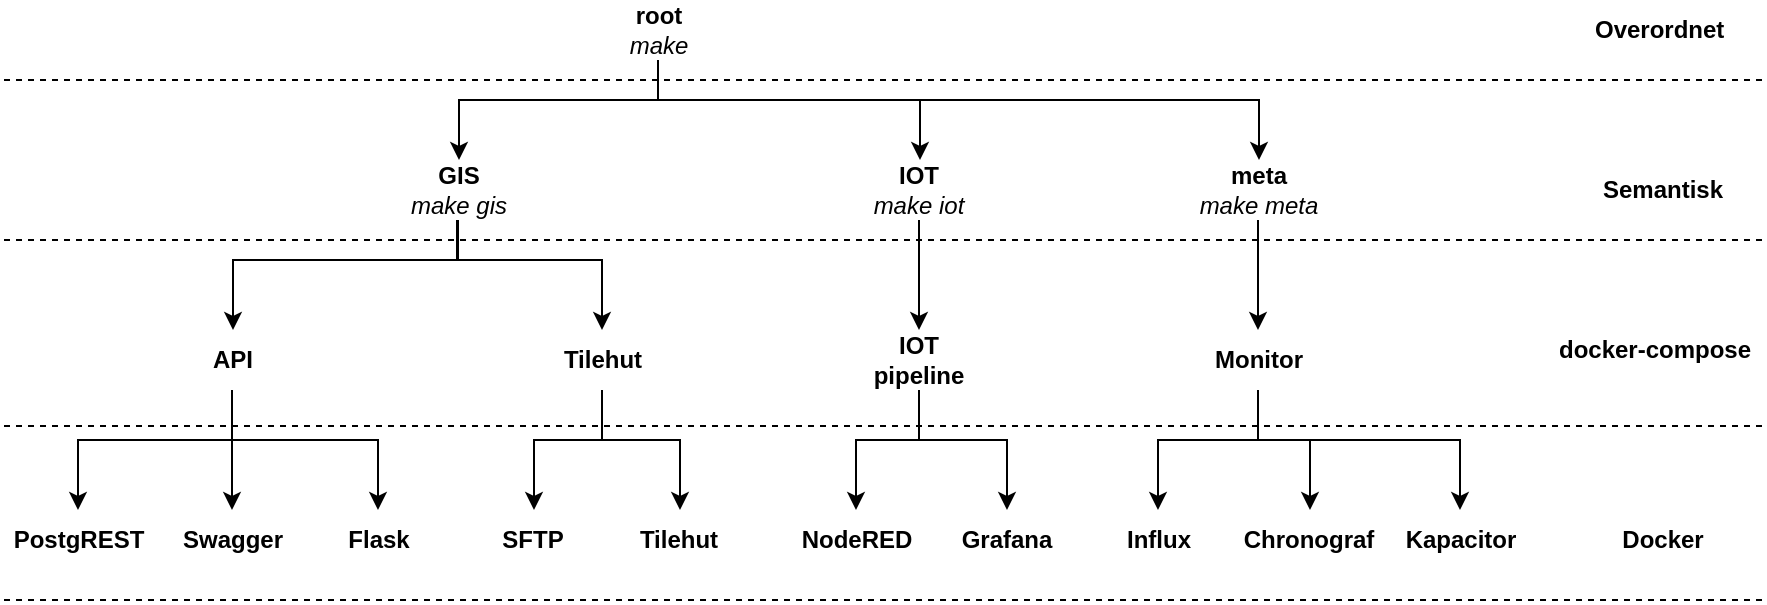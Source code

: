 <mxfile version="10.7.8" type="device"><diagram id="HXAy3_ZrkUedlojl-qok" name="Page-1"><mxGraphModel dx="1154" dy="685" grid="1" gridSize="10" guides="1" tooltips="1" connect="1" arrows="1" fold="1" page="1" pageScale="1" pageWidth="827" pageHeight="1169" math="0" shadow="0"><root><mxCell id="0"/><mxCell id="1" parent="0"/><mxCell id="JgqNzilj4G63O2ba0RCJ-11" value="" style="edgeStyle=orthogonalEdgeStyle;rounded=0;orthogonalLoop=1;jettySize=auto;html=1;" edge="1" parent="1" source="JgqNzilj4G63O2ba0RCJ-1" target="JgqNzilj4G63O2ba0RCJ-10"><mxGeometry relative="1" as="geometry"><Array as="points"><mxPoint x="328.5" y="70"/><mxPoint x="228.5" y="70"/></Array></mxGeometry></mxCell><mxCell id="JgqNzilj4G63O2ba0RCJ-49" value="" style="edgeStyle=orthogonalEdgeStyle;rounded=0;orthogonalLoop=1;jettySize=auto;html=1;" edge="1" parent="1" source="JgqNzilj4G63O2ba0RCJ-1" target="JgqNzilj4G63O2ba0RCJ-48"><mxGeometry relative="1" as="geometry"><Array as="points"><mxPoint x="328.5" y="70"/><mxPoint x="628.5" y="70"/></Array></mxGeometry></mxCell><mxCell id="JgqNzilj4G63O2ba0RCJ-53" style="edgeStyle=orthogonalEdgeStyle;rounded=0;orthogonalLoop=1;jettySize=auto;html=1;" edge="1" parent="1" source="JgqNzilj4G63O2ba0RCJ-1" target="JgqNzilj4G63O2ba0RCJ-12"><mxGeometry relative="1" as="geometry"><Array as="points"><mxPoint x="328" y="70"/><mxPoint x="459" y="70"/></Array></mxGeometry></mxCell><mxCell id="JgqNzilj4G63O2ba0RCJ-1" value="&lt;b&gt;root&lt;/b&gt;&lt;br&gt;&lt;i&gt;make&lt;/i&gt;&lt;br&gt;" style="text;html=1;strokeColor=none;fillColor=none;align=center;verticalAlign=middle;whiteSpace=wrap;rounded=0;" vertex="1" parent="1"><mxGeometry x="296.5" y="20" width="63" height="30" as="geometry"/></mxCell><mxCell id="JgqNzilj4G63O2ba0RCJ-51" value="" style="edgeStyle=orthogonalEdgeStyle;rounded=0;orthogonalLoop=1;jettySize=auto;html=1;" edge="1" parent="1" source="JgqNzilj4G63O2ba0RCJ-48" target="JgqNzilj4G63O2ba0RCJ-50"><mxGeometry relative="1" as="geometry"/></mxCell><mxCell id="JgqNzilj4G63O2ba0RCJ-48" value="&lt;b&gt;meta&lt;/b&gt;&lt;br&gt;&lt;i&gt;make meta&lt;/i&gt;&lt;br&gt;" style="text;html=1;strokeColor=none;fillColor=none;align=center;verticalAlign=middle;whiteSpace=wrap;rounded=0;" vertex="1" parent="1"><mxGeometry x="596.5" y="100" width="63" height="30" as="geometry"/></mxCell><mxCell id="JgqNzilj4G63O2ba0RCJ-56" value="" style="edgeStyle=orthogonalEdgeStyle;rounded=0;orthogonalLoop=1;jettySize=auto;html=1;" edge="1" parent="1" source="JgqNzilj4G63O2ba0RCJ-50" target="JgqNzilj4G63O2ba0RCJ-55"><mxGeometry relative="1" as="geometry"><Array as="points"><mxPoint x="628" y="240"/><mxPoint x="578" y="240"/></Array></mxGeometry></mxCell><mxCell id="JgqNzilj4G63O2ba0RCJ-59" value="" style="edgeStyle=orthogonalEdgeStyle;rounded=0;orthogonalLoop=1;jettySize=auto;html=1;" edge="1" parent="1" source="JgqNzilj4G63O2ba0RCJ-50" target="JgqNzilj4G63O2ba0RCJ-58"><mxGeometry relative="1" as="geometry"><Array as="points"><mxPoint x="628" y="240"/><mxPoint x="654" y="240"/></Array></mxGeometry></mxCell><mxCell id="JgqNzilj4G63O2ba0RCJ-61" value="" style="edgeStyle=orthogonalEdgeStyle;rounded=0;orthogonalLoop=1;jettySize=auto;html=1;" edge="1" parent="1" source="JgqNzilj4G63O2ba0RCJ-50" target="JgqNzilj4G63O2ba0RCJ-60"><mxGeometry relative="1" as="geometry"><Array as="points"><mxPoint x="628" y="240"/><mxPoint x="729" y="240"/></Array></mxGeometry></mxCell><mxCell id="JgqNzilj4G63O2ba0RCJ-50" value="&lt;b&gt;Monitor&lt;/b&gt;&lt;br&gt;" style="text;html=1;strokeColor=none;fillColor=none;align=center;verticalAlign=middle;whiteSpace=wrap;rounded=0;" vertex="1" parent="1"><mxGeometry x="596.5" y="185" width="63" height="30" as="geometry"/></mxCell><mxCell id="JgqNzilj4G63O2ba0RCJ-60" value="&lt;b&gt;Kapacitor&lt;/b&gt;&lt;br&gt;" style="text;html=1;strokeColor=none;fillColor=none;align=center;verticalAlign=middle;whiteSpace=wrap;rounded=0;" vertex="1" parent="1"><mxGeometry x="697.5" y="275" width="63" height="30" as="geometry"/></mxCell><mxCell id="JgqNzilj4G63O2ba0RCJ-58" value="&lt;b&gt;Chronograf&lt;/b&gt;&lt;br&gt;" style="text;html=1;strokeColor=none;fillColor=none;align=center;verticalAlign=middle;whiteSpace=wrap;rounded=0;" vertex="1" parent="1"><mxGeometry x="622" y="275" width="63" height="30" as="geometry"/></mxCell><mxCell id="JgqNzilj4G63O2ba0RCJ-55" value="&lt;b&gt;Influx&lt;/b&gt;&lt;br&gt;" style="text;html=1;strokeColor=none;fillColor=none;align=center;verticalAlign=middle;whiteSpace=wrap;rounded=0;" vertex="1" parent="1"><mxGeometry x="546.5" y="275" width="63" height="30" as="geometry"/></mxCell><mxCell id="JgqNzilj4G63O2ba0RCJ-54" style="edgeStyle=orthogonalEdgeStyle;rounded=0;orthogonalLoop=1;jettySize=auto;html=1;entryX=0.5;entryY=0;entryDx=0;entryDy=0;" edge="1" parent="1" source="JgqNzilj4G63O2ba0RCJ-12" target="JgqNzilj4G63O2ba0RCJ-14"><mxGeometry relative="1" as="geometry"/></mxCell><mxCell id="JgqNzilj4G63O2ba0RCJ-12" value="&lt;b&gt;IOT&lt;/b&gt;&lt;br&gt;&lt;i&gt;make iot&lt;/i&gt;&lt;br&gt;" style="text;html=1;strokeColor=none;fillColor=none;align=center;verticalAlign=middle;whiteSpace=wrap;rounded=0;" vertex="1" parent="1"><mxGeometry x="427" y="100" width="63" height="30" as="geometry"/></mxCell><mxCell id="JgqNzilj4G63O2ba0RCJ-46" style="edgeStyle=orthogonalEdgeStyle;rounded=0;orthogonalLoop=1;jettySize=auto;html=1;" edge="1" parent="1" source="JgqNzilj4G63O2ba0RCJ-14" target="JgqNzilj4G63O2ba0RCJ-18"><mxGeometry relative="1" as="geometry"><Array as="points"><mxPoint x="459" y="240"/><mxPoint x="427" y="240"/></Array></mxGeometry></mxCell><mxCell id="JgqNzilj4G63O2ba0RCJ-47" style="edgeStyle=orthogonalEdgeStyle;rounded=0;orthogonalLoop=1;jettySize=auto;html=1;entryX=0.5;entryY=0;entryDx=0;entryDy=0;" edge="1" parent="1" source="JgqNzilj4G63O2ba0RCJ-14" target="JgqNzilj4G63O2ba0RCJ-16"><mxGeometry relative="1" as="geometry"><Array as="points"><mxPoint x="459" y="240"/><mxPoint x="503" y="240"/></Array></mxGeometry></mxCell><mxCell id="JgqNzilj4G63O2ba0RCJ-14" value="&lt;b&gt;IOT pipeline&lt;/b&gt;&lt;br&gt;" style="text;html=1;strokeColor=none;fillColor=none;align=center;verticalAlign=middle;whiteSpace=wrap;rounded=0;" vertex="1" parent="1"><mxGeometry x="427" y="185" width="63" height="30" as="geometry"/></mxCell><mxCell id="JgqNzilj4G63O2ba0RCJ-18" value="&lt;b&gt;NodeRED&lt;/b&gt;&lt;br&gt;" style="text;html=1;strokeColor=none;fillColor=none;align=center;verticalAlign=middle;whiteSpace=wrap;rounded=0;" vertex="1" parent="1"><mxGeometry x="395.5" y="275" width="63" height="30" as="geometry"/></mxCell><mxCell id="JgqNzilj4G63O2ba0RCJ-16" value="&lt;b&gt;Grafana&lt;/b&gt;&lt;br&gt;" style="text;html=1;strokeColor=none;fillColor=none;align=center;verticalAlign=middle;whiteSpace=wrap;rounded=0;" vertex="1" parent="1"><mxGeometry x="471" y="275" width="63" height="30" as="geometry"/></mxCell><mxCell id="JgqNzilj4G63O2ba0RCJ-33" value="" style="edgeStyle=orthogonalEdgeStyle;rounded=0;orthogonalLoop=1;jettySize=auto;html=1;" edge="1" parent="1" target="JgqNzilj4G63O2ba0RCJ-32"><mxGeometry relative="1" as="geometry"><mxPoint x="227.5" y="130" as="sourcePoint"/><Array as="points"><mxPoint x="227.5" y="150"/><mxPoint x="115.5" y="150"/></Array></mxGeometry></mxCell><mxCell id="JgqNzilj4G63O2ba0RCJ-52" style="edgeStyle=orthogonalEdgeStyle;rounded=0;orthogonalLoop=1;jettySize=auto;html=1;" edge="1" parent="1" source="JgqNzilj4G63O2ba0RCJ-10" target="JgqNzilj4G63O2ba0RCJ-25"><mxGeometry relative="1" as="geometry"><Array as="points"><mxPoint x="228" y="150"/><mxPoint x="300" y="150"/></Array></mxGeometry></mxCell><mxCell id="JgqNzilj4G63O2ba0RCJ-10" value="&lt;b&gt;GIS&lt;/b&gt;&lt;br&gt;&lt;i&gt;make gis&lt;/i&gt;&lt;br&gt;" style="text;html=1;strokeColor=none;fillColor=none;align=center;verticalAlign=middle;whiteSpace=wrap;rounded=0;" vertex="1" parent="1"><mxGeometry x="196.5" y="100" width="63" height="30" as="geometry"/></mxCell><mxCell id="JgqNzilj4G63O2ba0RCJ-43" style="edgeStyle=orthogonalEdgeStyle;rounded=0;orthogonalLoop=1;jettySize=auto;html=1;" edge="1" parent="1" source="JgqNzilj4G63O2ba0RCJ-32" target="JgqNzilj4G63O2ba0RCJ-41"><mxGeometry relative="1" as="geometry"><Array as="points"><mxPoint x="115" y="240"/><mxPoint x="38" y="240"/></Array></mxGeometry></mxCell><mxCell id="JgqNzilj4G63O2ba0RCJ-44" style="edgeStyle=orthogonalEdgeStyle;rounded=0;orthogonalLoop=1;jettySize=auto;html=1;entryX=0.5;entryY=0;entryDx=0;entryDy=0;" edge="1" parent="1" source="JgqNzilj4G63O2ba0RCJ-32" target="JgqNzilj4G63O2ba0RCJ-36"><mxGeometry relative="1" as="geometry"/></mxCell><mxCell id="JgqNzilj4G63O2ba0RCJ-45" style="edgeStyle=orthogonalEdgeStyle;rounded=0;orthogonalLoop=1;jettySize=auto;html=1;entryX=0.5;entryY=0;entryDx=0;entryDy=0;" edge="1" parent="1" source="JgqNzilj4G63O2ba0RCJ-32" target="JgqNzilj4G63O2ba0RCJ-37"><mxGeometry relative="1" as="geometry"><Array as="points"><mxPoint x="115" y="240"/><mxPoint x="188" y="240"/></Array></mxGeometry></mxCell><mxCell id="JgqNzilj4G63O2ba0RCJ-32" value="&lt;b&gt;API&lt;/b&gt;&lt;br&gt;" style="text;html=1;strokeColor=none;fillColor=none;align=center;verticalAlign=middle;whiteSpace=wrap;rounded=0;" vertex="1" parent="1"><mxGeometry x="83.5" y="185" width="63" height="30" as="geometry"/></mxCell><mxCell id="JgqNzilj4G63O2ba0RCJ-28" value="" style="edgeStyle=orthogonalEdgeStyle;rounded=0;orthogonalLoop=1;jettySize=auto;html=1;" edge="1" parent="1" source="JgqNzilj4G63O2ba0RCJ-25" target="JgqNzilj4G63O2ba0RCJ-27"><mxGeometry relative="1" as="geometry"><Array as="points"><mxPoint x="300" y="240"/><mxPoint x="339" y="240"/></Array></mxGeometry></mxCell><mxCell id="JgqNzilj4G63O2ba0RCJ-31" value="" style="edgeStyle=orthogonalEdgeStyle;rounded=0;orthogonalLoop=1;jettySize=auto;html=1;" edge="1" parent="1" source="JgqNzilj4G63O2ba0RCJ-25" target="JgqNzilj4G63O2ba0RCJ-30"><mxGeometry relative="1" as="geometry"><Array as="points"><mxPoint x="300" y="240"/><mxPoint x="266" y="240"/></Array></mxGeometry></mxCell><mxCell id="JgqNzilj4G63O2ba0RCJ-25" value="&lt;b&gt;Tilehut&lt;/b&gt;&lt;br&gt;" style="text;html=1;strokeColor=none;fillColor=none;align=center;verticalAlign=middle;whiteSpace=wrap;rounded=0;" vertex="1" parent="1"><mxGeometry x="268.5" y="185" width="63" height="30" as="geometry"/></mxCell><mxCell id="JgqNzilj4G63O2ba0RCJ-30" value="&lt;b&gt;SFTP&lt;/b&gt;&lt;br&gt;" style="text;html=1;strokeColor=none;fillColor=none;align=center;verticalAlign=middle;whiteSpace=wrap;rounded=0;" vertex="1" parent="1"><mxGeometry x="234" y="275" width="63" height="30" as="geometry"/></mxCell><mxCell id="JgqNzilj4G63O2ba0RCJ-27" value="&lt;b&gt;Tilehut&lt;/b&gt;&lt;br&gt;" style="text;html=1;strokeColor=none;fillColor=none;align=center;verticalAlign=middle;whiteSpace=wrap;rounded=0;" vertex="1" parent="1"><mxGeometry x="307" y="275" width="63" height="30" as="geometry"/></mxCell><mxCell id="JgqNzilj4G63O2ba0RCJ-36" value="&lt;b&gt;Swagger&lt;/b&gt;" style="text;html=1;strokeColor=none;fillColor=none;align=center;verticalAlign=middle;whiteSpace=wrap;rounded=0;" vertex="1" parent="1"><mxGeometry x="83.5" y="275" width="63" height="30" as="geometry"/></mxCell><mxCell id="JgqNzilj4G63O2ba0RCJ-37" value="&lt;b&gt;Flask&lt;/b&gt;&lt;br&gt;" style="text;html=1;strokeColor=none;fillColor=none;align=center;verticalAlign=middle;whiteSpace=wrap;rounded=0;" vertex="1" parent="1"><mxGeometry x="156.5" y="275" width="63" height="30" as="geometry"/></mxCell><mxCell id="JgqNzilj4G63O2ba0RCJ-41" value="&lt;b&gt;PostgREST&lt;/b&gt;" style="text;html=1;strokeColor=none;fillColor=none;align=center;verticalAlign=middle;whiteSpace=wrap;rounded=0;" vertex="1" parent="1"><mxGeometry x="6.5" y="275" width="63" height="30" as="geometry"/></mxCell><mxCell id="JgqNzilj4G63O2ba0RCJ-62" value="" style="endArrow=none;dashed=1;html=1;" edge="1" parent="1"><mxGeometry width="50" height="50" relative="1" as="geometry"><mxPoint x="880" y="320" as="sourcePoint"/><mxPoint y="320" as="targetPoint"/></mxGeometry></mxCell><mxCell id="JgqNzilj4G63O2ba0RCJ-63" value="" style="endArrow=none;dashed=1;html=1;" edge="1" parent="1"><mxGeometry width="50" height="50" relative="1" as="geometry"><mxPoint x="880" y="233" as="sourcePoint"/><mxPoint y="233" as="targetPoint"/></mxGeometry></mxCell><mxCell id="JgqNzilj4G63O2ba0RCJ-64" value="" style="endArrow=none;dashed=1;html=1;" edge="1" parent="1"><mxGeometry width="50" height="50" relative="1" as="geometry"><mxPoint x="880" y="140" as="sourcePoint"/><mxPoint y="140" as="targetPoint"/></mxGeometry></mxCell><mxCell id="JgqNzilj4G63O2ba0RCJ-65" value="" style="endArrow=none;dashed=1;html=1;" edge="1" parent="1"><mxGeometry width="50" height="50" relative="1" as="geometry"><mxPoint x="880" y="60" as="sourcePoint"/><mxPoint y="60" as="targetPoint"/></mxGeometry></mxCell><mxCell id="JgqNzilj4G63O2ba0RCJ-66" value="&lt;b&gt;Overordnet&amp;nbsp;&lt;/b&gt;" style="text;html=1;strokeColor=none;fillColor=none;align=center;verticalAlign=middle;whiteSpace=wrap;rounded=0;" vertex="1" parent="1"><mxGeometry x="780" y="20" width="101" height="30" as="geometry"/></mxCell><mxCell id="JgqNzilj4G63O2ba0RCJ-67" value="&lt;b&gt;Semantisk&lt;/b&gt;" style="text;html=1;strokeColor=none;fillColor=none;align=center;verticalAlign=middle;whiteSpace=wrap;rounded=0;" vertex="1" parent="1"><mxGeometry x="780" y="100" width="101" height="30" as="geometry"/></mxCell><mxCell id="JgqNzilj4G63O2ba0RCJ-68" value="&lt;b&gt;docker-compose&lt;/b&gt;" style="text;html=1;strokeColor=none;fillColor=none;align=center;verticalAlign=middle;whiteSpace=wrap;rounded=0;" vertex="1" parent="1"><mxGeometry x="776" y="180" width="101" height="30" as="geometry"/></mxCell><mxCell id="JgqNzilj4G63O2ba0RCJ-69" value="&lt;b&gt;Docker&lt;/b&gt;" style="text;html=1;strokeColor=none;fillColor=none;align=center;verticalAlign=middle;whiteSpace=wrap;rounded=0;" vertex="1" parent="1"><mxGeometry x="780" y="275" width="101" height="30" as="geometry"/></mxCell></root></mxGraphModel></diagram></mxfile>